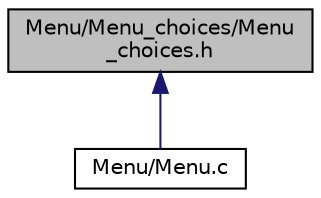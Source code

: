 digraph "Menu/Menu_choices/Menu_choices.h"
{
 // LATEX_PDF_SIZE
  edge [fontname="Helvetica",fontsize="10",labelfontname="Helvetica",labelfontsize="10"];
  node [fontname="Helvetica",fontsize="10",shape=record];
  Node1 [label="Menu/Menu_choices/Menu\l_choices.h",height=0.2,width=0.4,color="black", fillcolor="grey75", style="filled", fontcolor="black",tooltip=" "];
  Node1 -> Node2 [dir="back",color="midnightblue",fontsize="10",style="solid",fontname="Helvetica"];
  Node2 [label="Menu/Menu.c",height=0.2,width=0.4,color="black", fillcolor="white", style="filled",URL="$_menu_8c.html",tooltip=" "];
}
